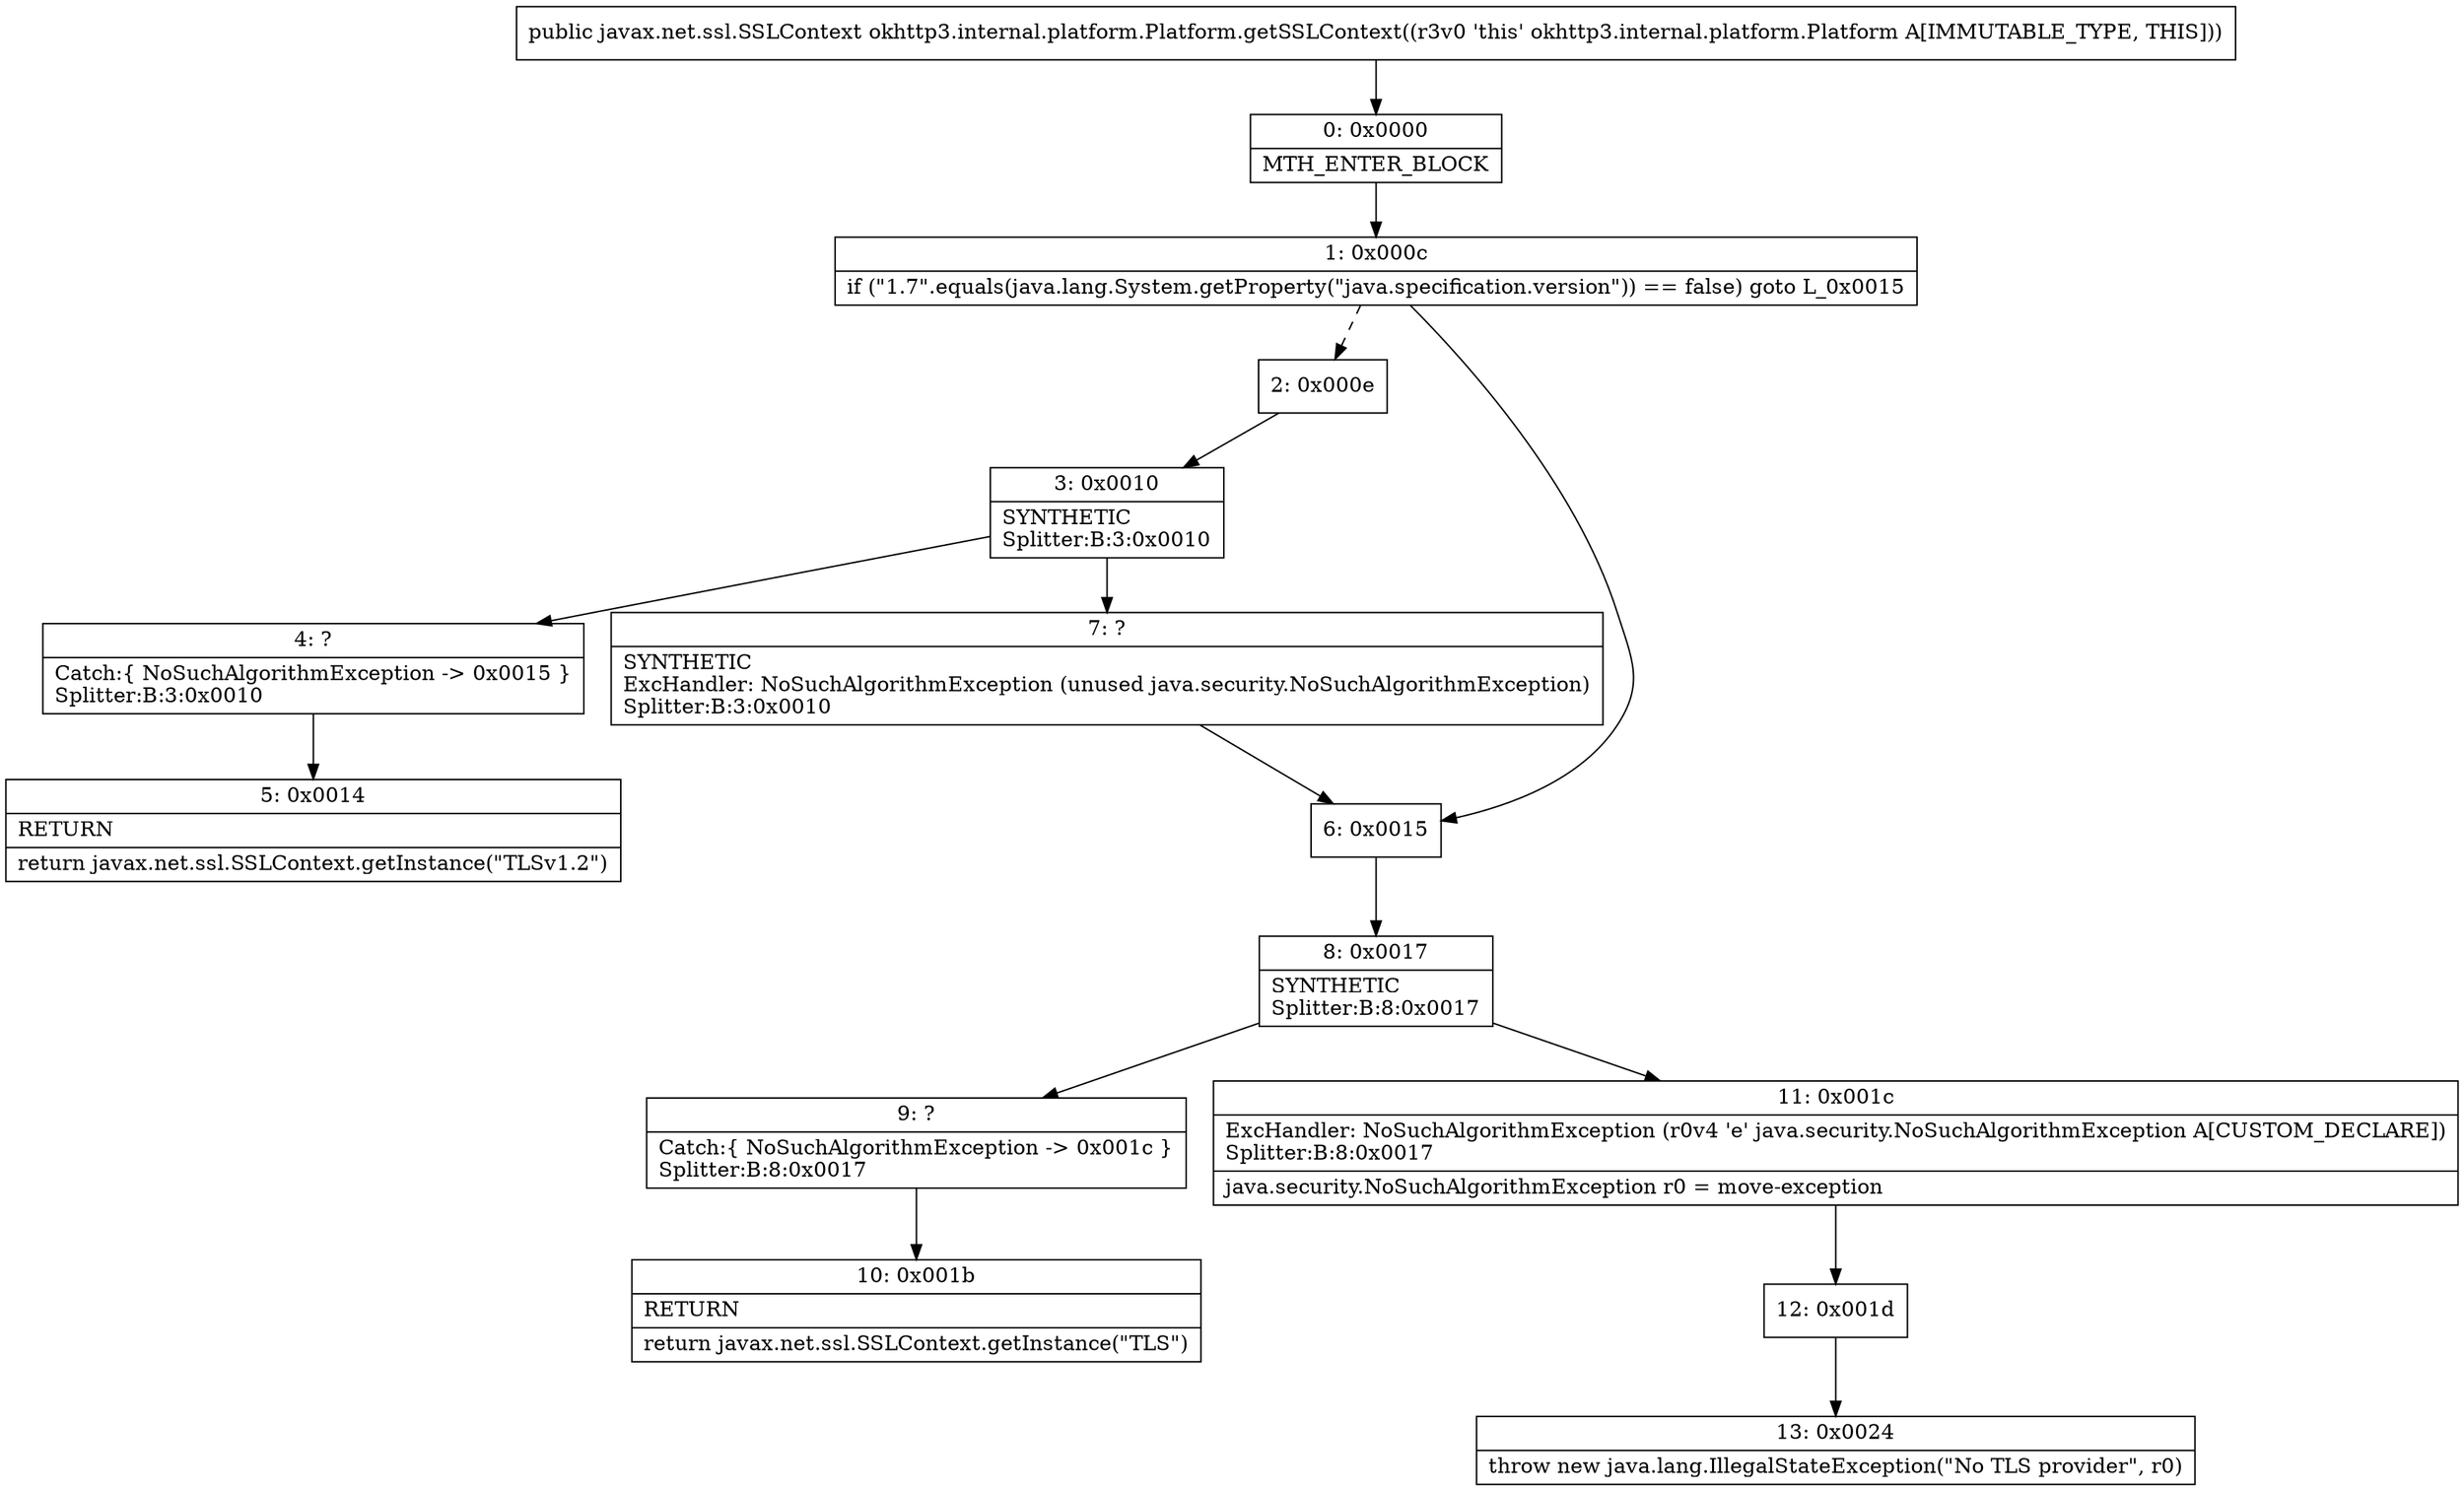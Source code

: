 digraph "CFG forokhttp3.internal.platform.Platform.getSSLContext()Ljavax\/net\/ssl\/SSLContext;" {
Node_0 [shape=record,label="{0\:\ 0x0000|MTH_ENTER_BLOCK\l}"];
Node_1 [shape=record,label="{1\:\ 0x000c|if (\"1.7\".equals(java.lang.System.getProperty(\"java.specification.version\")) == false) goto L_0x0015\l}"];
Node_2 [shape=record,label="{2\:\ 0x000e}"];
Node_3 [shape=record,label="{3\:\ 0x0010|SYNTHETIC\lSplitter:B:3:0x0010\l}"];
Node_4 [shape=record,label="{4\:\ ?|Catch:\{ NoSuchAlgorithmException \-\> 0x0015 \}\lSplitter:B:3:0x0010\l}"];
Node_5 [shape=record,label="{5\:\ 0x0014|RETURN\l|return javax.net.ssl.SSLContext.getInstance(\"TLSv1.2\")\l}"];
Node_6 [shape=record,label="{6\:\ 0x0015}"];
Node_7 [shape=record,label="{7\:\ ?|SYNTHETIC\lExcHandler: NoSuchAlgorithmException (unused java.security.NoSuchAlgorithmException)\lSplitter:B:3:0x0010\l}"];
Node_8 [shape=record,label="{8\:\ 0x0017|SYNTHETIC\lSplitter:B:8:0x0017\l}"];
Node_9 [shape=record,label="{9\:\ ?|Catch:\{ NoSuchAlgorithmException \-\> 0x001c \}\lSplitter:B:8:0x0017\l}"];
Node_10 [shape=record,label="{10\:\ 0x001b|RETURN\l|return javax.net.ssl.SSLContext.getInstance(\"TLS\")\l}"];
Node_11 [shape=record,label="{11\:\ 0x001c|ExcHandler: NoSuchAlgorithmException (r0v4 'e' java.security.NoSuchAlgorithmException A[CUSTOM_DECLARE])\lSplitter:B:8:0x0017\l|java.security.NoSuchAlgorithmException r0 = move\-exception\l}"];
Node_12 [shape=record,label="{12\:\ 0x001d}"];
Node_13 [shape=record,label="{13\:\ 0x0024|throw new java.lang.IllegalStateException(\"No TLS provider\", r0)\l}"];
MethodNode[shape=record,label="{public javax.net.ssl.SSLContext okhttp3.internal.platform.Platform.getSSLContext((r3v0 'this' okhttp3.internal.platform.Platform A[IMMUTABLE_TYPE, THIS])) }"];
MethodNode -> Node_0;
Node_0 -> Node_1;
Node_1 -> Node_2[style=dashed];
Node_1 -> Node_6;
Node_2 -> Node_3;
Node_3 -> Node_4;
Node_3 -> Node_7;
Node_4 -> Node_5;
Node_6 -> Node_8;
Node_7 -> Node_6;
Node_8 -> Node_9;
Node_8 -> Node_11;
Node_9 -> Node_10;
Node_11 -> Node_12;
Node_12 -> Node_13;
}

